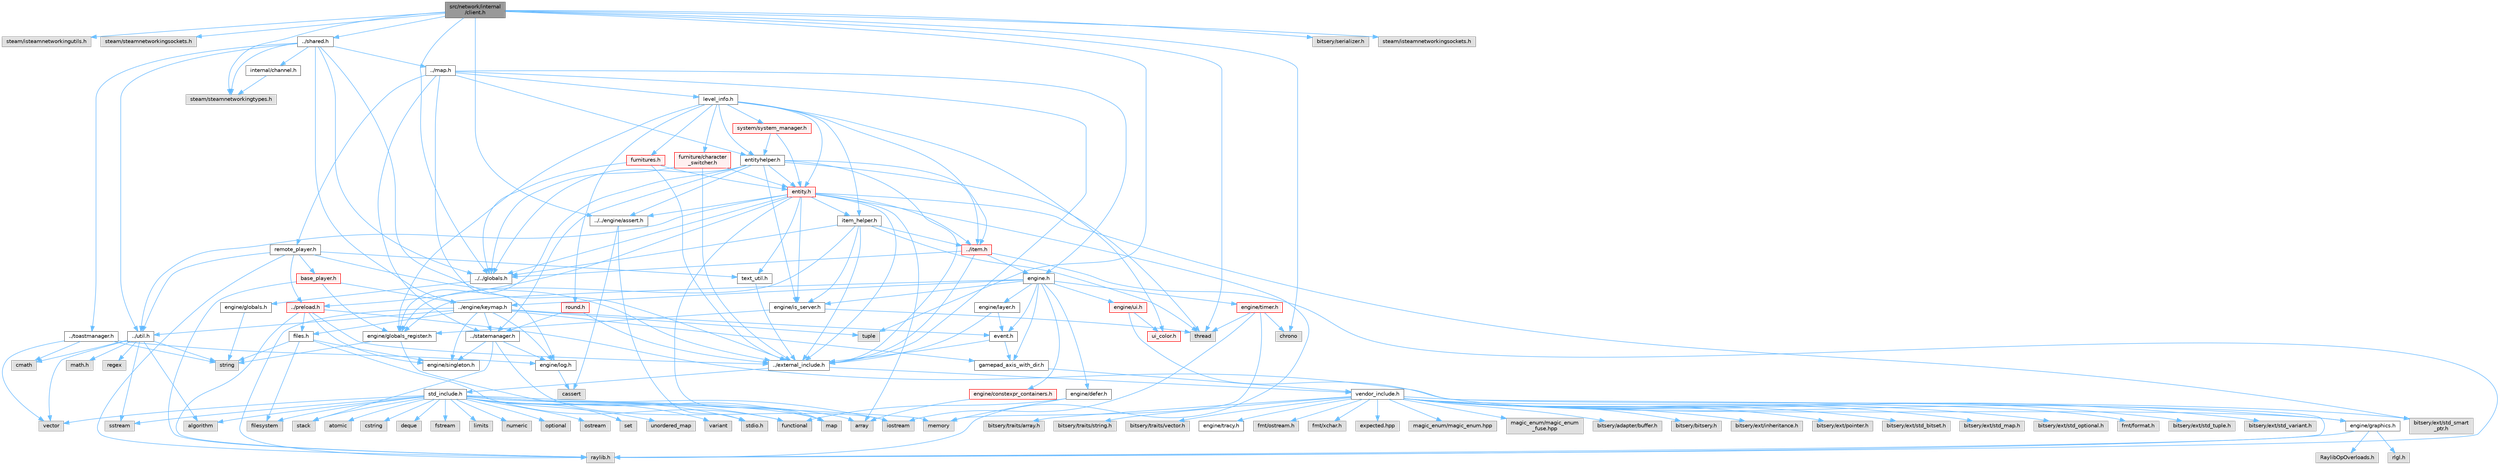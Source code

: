 digraph "src/network/internal/client.h"
{
 // LATEX_PDF_SIZE
  bgcolor="transparent";
  edge [fontname=Helvetica,fontsize=10,labelfontname=Helvetica,labelfontsize=10];
  node [fontname=Helvetica,fontsize=10,shape=box,height=0.2,width=0.4];
  Node1 [label="src/network/internal\l/client.h",height=0.2,width=0.4,color="gray40", fillcolor="grey60", style="filled", fontcolor="black",tooltip=" "];
  Node1 -> Node2 [color="steelblue1",style="solid"];
  Node2 [label="steam/isteamnetworkingutils.h",height=0.2,width=0.4,color="grey60", fillcolor="#E0E0E0", style="filled",tooltip=" "];
  Node1 -> Node3 [color="steelblue1",style="solid"];
  Node3 [label="steam/steamnetworkingsockets.h",height=0.2,width=0.4,color="grey60", fillcolor="#E0E0E0", style="filled",tooltip=" "];
  Node1 -> Node4 [color="steelblue1",style="solid"];
  Node4 [label="steam/steamnetworkingtypes.h",height=0.2,width=0.4,color="grey60", fillcolor="#E0E0E0", style="filled",tooltip=" "];
  Node1 -> Node5 [color="steelblue1",style="solid"];
  Node5 [label="chrono",height=0.2,width=0.4,color="grey60", fillcolor="#E0E0E0", style="filled",tooltip=" "];
  Node1 -> Node6 [color="steelblue1",style="solid"];
  Node6 [label="thread",height=0.2,width=0.4,color="grey60", fillcolor="#E0E0E0", style="filled",tooltip=" "];
  Node1 -> Node7 [color="steelblue1",style="solid"];
  Node7 [label="tuple",height=0.2,width=0.4,color="grey60", fillcolor="#E0E0E0", style="filled",tooltip=" "];
  Node1 -> Node8 [color="steelblue1",style="solid"];
  Node8 [label="../../engine/assert.h",height=0.2,width=0.4,color="grey40", fillcolor="white", style="filled",URL="$dc/da7/assert_8h.html",tooltip=" "];
  Node8 -> Node9 [color="steelblue1",style="solid"];
  Node9 [label="stdio.h",height=0.2,width=0.4,color="grey60", fillcolor="#E0E0E0", style="filled",tooltip=" "];
  Node8 -> Node10 [color="steelblue1",style="solid"];
  Node10 [label="cassert",height=0.2,width=0.4,color="grey60", fillcolor="#E0E0E0", style="filled",tooltip=" "];
  Node1 -> Node11 [color="steelblue1",style="solid"];
  Node11 [label="../../globals.h",height=0.2,width=0.4,color="grey40", fillcolor="white", style="filled",URL="$d5/d87/globals_8h.html",tooltip=" "];
  Node11 -> Node12 [color="steelblue1",style="solid"];
  Node12 [label="engine/globals.h",height=0.2,width=0.4,color="grey40", fillcolor="white", style="filled",URL="$d4/df4/engine_2globals_8h.html",tooltip=" "];
  Node12 -> Node13 [color="steelblue1",style="solid"];
  Node13 [label="string",height=0.2,width=0.4,color="grey60", fillcolor="#E0E0E0", style="filled",tooltip=" "];
  Node1 -> Node14 [color="steelblue1",style="solid"];
  Node14 [label="../shared.h",height=0.2,width=0.4,color="grey40", fillcolor="white", style="filled",URL="$da/db4/shared_8h.html",tooltip=" "];
  Node14 -> Node15 [color="steelblue1",style="solid"];
  Node15 [label="../external_include.h",height=0.2,width=0.4,color="grey40", fillcolor="white", style="filled",URL="$d7/daf/external__include_8h.html",tooltip=" "];
  Node15 -> Node16 [color="steelblue1",style="solid"];
  Node16 [label="std_include.h",height=0.2,width=0.4,color="grey40", fillcolor="white", style="filled",URL="$d4/dae/std__include_8h.html",tooltip=" "];
  Node16 -> Node9 [color="steelblue1",style="solid"];
  Node16 -> Node17 [color="steelblue1",style="solid"];
  Node17 [label="algorithm",height=0.2,width=0.4,color="grey60", fillcolor="#E0E0E0", style="filled",tooltip=" "];
  Node16 -> Node18 [color="steelblue1",style="solid"];
  Node18 [label="array",height=0.2,width=0.4,color="grey60", fillcolor="#E0E0E0", style="filled",tooltip=" "];
  Node16 -> Node19 [color="steelblue1",style="solid"];
  Node19 [label="atomic",height=0.2,width=0.4,color="grey60", fillcolor="#E0E0E0", style="filled",tooltip=" "];
  Node16 -> Node20 [color="steelblue1",style="solid"];
  Node20 [label="cstring",height=0.2,width=0.4,color="grey60", fillcolor="#E0E0E0", style="filled",tooltip=" "];
  Node16 -> Node21 [color="steelblue1",style="solid"];
  Node21 [label="deque",height=0.2,width=0.4,color="grey60", fillcolor="#E0E0E0", style="filled",tooltip=" "];
  Node16 -> Node22 [color="steelblue1",style="solid"];
  Node22 [label="filesystem",height=0.2,width=0.4,color="grey60", fillcolor="#E0E0E0", style="filled",tooltip=" "];
  Node16 -> Node23 [color="steelblue1",style="solid"];
  Node23 [label="fstream",height=0.2,width=0.4,color="grey60", fillcolor="#E0E0E0", style="filled",tooltip=" "];
  Node16 -> Node24 [color="steelblue1",style="solid"];
  Node24 [label="functional",height=0.2,width=0.4,color="grey60", fillcolor="#E0E0E0", style="filled",tooltip=" "];
  Node16 -> Node25 [color="steelblue1",style="solid"];
  Node25 [label="iostream",height=0.2,width=0.4,color="grey60", fillcolor="#E0E0E0", style="filled",tooltip=" "];
  Node16 -> Node26 [color="steelblue1",style="solid"];
  Node26 [label="limits",height=0.2,width=0.4,color="grey60", fillcolor="#E0E0E0", style="filled",tooltip=" "];
  Node16 -> Node27 [color="steelblue1",style="solid"];
  Node27 [label="map",height=0.2,width=0.4,color="grey60", fillcolor="#E0E0E0", style="filled",tooltip=" "];
  Node16 -> Node28 [color="steelblue1",style="solid"];
  Node28 [label="memory",height=0.2,width=0.4,color="grey60", fillcolor="#E0E0E0", style="filled",tooltip=" "];
  Node16 -> Node29 [color="steelblue1",style="solid"];
  Node29 [label="numeric",height=0.2,width=0.4,color="grey60", fillcolor="#E0E0E0", style="filled",tooltip=" "];
  Node16 -> Node30 [color="steelblue1",style="solid"];
  Node30 [label="optional",height=0.2,width=0.4,color="grey60", fillcolor="#E0E0E0", style="filled",tooltip=" "];
  Node16 -> Node31 [color="steelblue1",style="solid"];
  Node31 [label="ostream",height=0.2,width=0.4,color="grey60", fillcolor="#E0E0E0", style="filled",tooltip=" "];
  Node16 -> Node32 [color="steelblue1",style="solid"];
  Node32 [label="set",height=0.2,width=0.4,color="grey60", fillcolor="#E0E0E0", style="filled",tooltip=" "];
  Node16 -> Node33 [color="steelblue1",style="solid"];
  Node33 [label="sstream",height=0.2,width=0.4,color="grey60", fillcolor="#E0E0E0", style="filled",tooltip=" "];
  Node16 -> Node34 [color="steelblue1",style="solid"];
  Node34 [label="stack",height=0.2,width=0.4,color="grey60", fillcolor="#E0E0E0", style="filled",tooltip=" "];
  Node16 -> Node35 [color="steelblue1",style="solid"];
  Node35 [label="unordered_map",height=0.2,width=0.4,color="grey60", fillcolor="#E0E0E0", style="filled",tooltip=" "];
  Node16 -> Node36 [color="steelblue1",style="solid"];
  Node36 [label="variant",height=0.2,width=0.4,color="grey60", fillcolor="#E0E0E0", style="filled",tooltip=" "];
  Node16 -> Node37 [color="steelblue1",style="solid"];
  Node37 [label="vector",height=0.2,width=0.4,color="grey60", fillcolor="#E0E0E0", style="filled",tooltip=" "];
  Node15 -> Node38 [color="steelblue1",style="solid"];
  Node38 [label="vendor_include.h",height=0.2,width=0.4,color="grey40", fillcolor="white", style="filled",URL="$d6/dba/vendor__include_8h.html",tooltip=" "];
  Node38 -> Node39 [color="steelblue1",style="solid"];
  Node39 [label="engine/graphics.h",height=0.2,width=0.4,color="grey40", fillcolor="white", style="filled",URL="$d7/d04/graphics_8h.html",tooltip=" "];
  Node39 -> Node40 [color="steelblue1",style="solid"];
  Node40 [label="raylib.h",height=0.2,width=0.4,color="grey60", fillcolor="#E0E0E0", style="filled",tooltip=" "];
  Node39 -> Node41 [color="steelblue1",style="solid"];
  Node41 [label="rlgl.h",height=0.2,width=0.4,color="grey60", fillcolor="#E0E0E0", style="filled",tooltip=" "];
  Node39 -> Node42 [color="steelblue1",style="solid"];
  Node42 [label="RaylibOpOverloads.h",height=0.2,width=0.4,color="grey60", fillcolor="#E0E0E0", style="filled",tooltip=" "];
  Node38 -> Node43 [color="steelblue1",style="solid"];
  Node43 [label="fmt/format.h",height=0.2,width=0.4,color="grey60", fillcolor="#E0E0E0", style="filled",tooltip=" "];
  Node38 -> Node44 [color="steelblue1",style="solid"];
  Node44 [label="fmt/ostream.h",height=0.2,width=0.4,color="grey60", fillcolor="#E0E0E0", style="filled",tooltip=" "];
  Node38 -> Node45 [color="steelblue1",style="solid"];
  Node45 [label="fmt/xchar.h",height=0.2,width=0.4,color="grey60", fillcolor="#E0E0E0", style="filled",tooltip=" "];
  Node38 -> Node46 [color="steelblue1",style="solid"];
  Node46 [label="expected.hpp",height=0.2,width=0.4,color="grey60", fillcolor="#E0E0E0", style="filled",tooltip=" "];
  Node38 -> Node47 [color="steelblue1",style="solid"];
  Node47 [label="magic_enum/magic_enum.hpp",height=0.2,width=0.4,color="grey60", fillcolor="#E0E0E0", style="filled",tooltip=" "];
  Node38 -> Node48 [color="steelblue1",style="solid"];
  Node48 [label="magic_enum/magic_enum\l_fuse.hpp",height=0.2,width=0.4,color="grey60", fillcolor="#E0E0E0", style="filled",tooltip=" "];
  Node38 -> Node49 [color="steelblue1",style="solid"];
  Node49 [label="bitsery/adapter/buffer.h",height=0.2,width=0.4,color="grey60", fillcolor="#E0E0E0", style="filled",tooltip=" "];
  Node38 -> Node50 [color="steelblue1",style="solid"];
  Node50 [label="bitsery/bitsery.h",height=0.2,width=0.4,color="grey60", fillcolor="#E0E0E0", style="filled",tooltip=" "];
  Node38 -> Node51 [color="steelblue1",style="solid"];
  Node51 [label="bitsery/ext/inheritance.h",height=0.2,width=0.4,color="grey60", fillcolor="#E0E0E0", style="filled",tooltip=" "];
  Node38 -> Node52 [color="steelblue1",style="solid"];
  Node52 [label="bitsery/ext/pointer.h",height=0.2,width=0.4,color="grey60", fillcolor="#E0E0E0", style="filled",tooltip=" "];
  Node38 -> Node53 [color="steelblue1",style="solid"];
  Node53 [label="bitsery/ext/std_bitset.h",height=0.2,width=0.4,color="grey60", fillcolor="#E0E0E0", style="filled",tooltip=" "];
  Node38 -> Node54 [color="steelblue1",style="solid"];
  Node54 [label="bitsery/ext/std_map.h",height=0.2,width=0.4,color="grey60", fillcolor="#E0E0E0", style="filled",tooltip=" "];
  Node38 -> Node55 [color="steelblue1",style="solid"];
  Node55 [label="bitsery/ext/std_optional.h",height=0.2,width=0.4,color="grey60", fillcolor="#E0E0E0", style="filled",tooltip=" "];
  Node38 -> Node56 [color="steelblue1",style="solid"];
  Node56 [label="bitsery/ext/std_smart\l_ptr.h",height=0.2,width=0.4,color="grey60", fillcolor="#E0E0E0", style="filled",tooltip=" "];
  Node38 -> Node57 [color="steelblue1",style="solid"];
  Node57 [label="bitsery/ext/std_tuple.h",height=0.2,width=0.4,color="grey60", fillcolor="#E0E0E0", style="filled",tooltip=" "];
  Node38 -> Node58 [color="steelblue1",style="solid"];
  Node58 [label="bitsery/ext/std_variant.h",height=0.2,width=0.4,color="grey60", fillcolor="#E0E0E0", style="filled",tooltip=" "];
  Node38 -> Node59 [color="steelblue1",style="solid"];
  Node59 [label="bitsery/traits/array.h",height=0.2,width=0.4,color="grey60", fillcolor="#E0E0E0", style="filled",tooltip=" "];
  Node38 -> Node60 [color="steelblue1",style="solid"];
  Node60 [label="bitsery/traits/string.h",height=0.2,width=0.4,color="grey60", fillcolor="#E0E0E0", style="filled",tooltip=" "];
  Node38 -> Node61 [color="steelblue1",style="solid"];
  Node61 [label="bitsery/traits/vector.h",height=0.2,width=0.4,color="grey60", fillcolor="#E0E0E0", style="filled",tooltip=" "];
  Node38 -> Node62 [color="steelblue1",style="solid"];
  Node62 [label="engine/tracy.h",height=0.2,width=0.4,color="grey40", fillcolor="white", style="filled",URL="$d6/d15/tracy_8h.html",tooltip=" "];
  Node14 -> Node63 [color="steelblue1",style="solid"];
  Node63 [label="../engine/keymap.h",height=0.2,width=0.4,color="grey40", fillcolor="white", style="filled",URL="$da/d9a/keymap_8h.html",tooltip=" "];
  Node63 -> Node7 [color="steelblue1",style="solid"];
  Node63 -> Node40 [color="steelblue1",style="solid"];
  Node63 -> Node64 [color="steelblue1",style="solid"];
  Node64 [label="../statemanager.h",height=0.2,width=0.4,color="grey40", fillcolor="white", style="filled",URL="$d2/d5f/statemanager_8h.html",tooltip=" "];
  Node64 -> Node25 [color="steelblue1",style="solid"];
  Node64 -> Node34 [color="steelblue1",style="solid"];
  Node64 -> Node65 [color="steelblue1",style="solid"];
  Node65 [label="engine/log.h",height=0.2,width=0.4,color="grey40", fillcolor="white", style="filled",URL="$d7/d7f/log_8h.html",tooltip=" "];
  Node65 -> Node10 [color="steelblue1",style="solid"];
  Node64 -> Node66 [color="steelblue1",style="solid"];
  Node66 [label="engine/singleton.h",height=0.2,width=0.4,color="grey40", fillcolor="white", style="filled",URL="$d4/d0b/singleton_8h.html",tooltip=" "];
  Node63 -> Node67 [color="steelblue1",style="solid"];
  Node67 [label="../util.h",height=0.2,width=0.4,color="grey40", fillcolor="white", style="filled",URL="$d8/d3c/util_8h.html",tooltip=" "];
  Node67 -> Node68 [color="steelblue1",style="solid"];
  Node68 [label="math.h",height=0.2,width=0.4,color="grey60", fillcolor="#E0E0E0", style="filled",tooltip=" "];
  Node67 -> Node17 [color="steelblue1",style="solid"];
  Node67 -> Node69 [color="steelblue1",style="solid"];
  Node69 [label="cmath",height=0.2,width=0.4,color="grey60", fillcolor="#E0E0E0", style="filled",tooltip=" "];
  Node67 -> Node70 [color="steelblue1",style="solid"];
  Node70 [label="regex",height=0.2,width=0.4,color="grey60", fillcolor="#E0E0E0", style="filled",tooltip=" "];
  Node67 -> Node33 [color="steelblue1",style="solid"];
  Node67 -> Node13 [color="steelblue1",style="solid"];
  Node67 -> Node37 [color="steelblue1",style="solid"];
  Node63 -> Node71 [color="steelblue1",style="solid"];
  Node71 [label="files.h",height=0.2,width=0.4,color="grey40", fillcolor="white", style="filled",URL="$dd/d20/files_8h.html",tooltip=" "];
  Node71 -> Node22 [color="steelblue1",style="solid"];
  Node71 -> Node24 [color="steelblue1",style="solid"];
  Node71 -> Node13 [color="steelblue1",style="solid"];
  Node71 -> Node66 [color="steelblue1",style="solid"];
  Node63 -> Node72 [color="steelblue1",style="solid"];
  Node72 [label="event.h",height=0.2,width=0.4,color="grey40", fillcolor="white", style="filled",URL="$dd/d20/event_8h.html",tooltip=" "];
  Node72 -> Node15 [color="steelblue1",style="solid"];
  Node72 -> Node73 [color="steelblue1",style="solid"];
  Node73 [label="gamepad_axis_with_dir.h",height=0.2,width=0.4,color="grey40", fillcolor="white", style="filled",URL="$db/d29/gamepad__axis__with__dir_8h.html",tooltip=" "];
  Node73 -> Node38 [color="steelblue1",style="solid"];
  Node63 -> Node73 [color="steelblue1",style="solid"];
  Node63 -> Node65 [color="steelblue1",style="solid"];
  Node63 -> Node66 [color="steelblue1",style="solid"];
  Node14 -> Node11 [color="steelblue1",style="solid"];
  Node14 -> Node74 [color="steelblue1",style="solid"];
  Node74 [label="../map.h",height=0.2,width=0.4,color="grey40", fillcolor="white", style="filled",URL="$dc/db7/map_8h.html",tooltip=" "];
  Node74 -> Node75 [color="steelblue1",style="solid"];
  Node75 [label="engine.h",height=0.2,width=0.4,color="grey40", fillcolor="white", style="filled",URL="$d1/d55/engine_8h.html",tooltip=" "];
  Node75 -> Node76 [color="steelblue1",style="solid"];
  Node76 [label="engine/constexpr_containers.h",height=0.2,width=0.4,color="red", fillcolor="#FFF0F0", style="filled",URL="$d3/dc4/constexpr__containers_8h.html",tooltip=" "];
  Node76 -> Node18 [color="steelblue1",style="solid"];
  Node75 -> Node79 [color="steelblue1",style="solid"];
  Node79 [label="engine/defer.h",height=0.2,width=0.4,color="grey40", fillcolor="white", style="filled",URL="$db/df4/defer_8h.html",tooltip=" "];
  Node79 -> Node24 [color="steelblue1",style="solid"];
  Node79 -> Node28 [color="steelblue1",style="solid"];
  Node75 -> Node72 [color="steelblue1",style="solid"];
  Node75 -> Node73 [color="steelblue1",style="solid"];
  Node75 -> Node80 [color="steelblue1",style="solid"];
  Node80 [label="engine/globals_register.h",height=0.2,width=0.4,color="grey40", fillcolor="white", style="filled",URL="$db/da1/globals__register_8h.html",tooltip=" "];
  Node80 -> Node27 [color="steelblue1",style="solid"];
  Node80 -> Node13 [color="steelblue1",style="solid"];
  Node75 -> Node81 [color="steelblue1",style="solid"];
  Node81 [label="engine/is_server.h",height=0.2,width=0.4,color="grey40", fillcolor="white", style="filled",URL="$d6/db9/is__server_8h.html",tooltip=" "];
  Node81 -> Node6 [color="steelblue1",style="solid"];
  Node81 -> Node80 [color="steelblue1",style="solid"];
  Node75 -> Node63 [color="steelblue1",style="solid"];
  Node75 -> Node82 [color="steelblue1",style="solid"];
  Node82 [label="engine/layer.h",height=0.2,width=0.4,color="grey40", fillcolor="white", style="filled",URL="$d3/d3b/layer_8h.html",tooltip=" "];
  Node82 -> Node15 [color="steelblue1",style="solid"];
  Node82 -> Node72 [color="steelblue1",style="solid"];
  Node75 -> Node83 [color="steelblue1",style="solid"];
  Node83 [label="engine/timer.h",height=0.2,width=0.4,color="red", fillcolor="#FFF0F0", style="filled",URL="$d5/dd0/timer_8h.html",tooltip=" "];
  Node83 -> Node5 [color="steelblue1",style="solid"];
  Node83 -> Node25 [color="steelblue1",style="solid"];
  Node83 -> Node28 [color="steelblue1",style="solid"];
  Node83 -> Node6 [color="steelblue1",style="solid"];
  Node75 -> Node86 [color="steelblue1",style="solid"];
  Node86 [label="engine/ui.h",height=0.2,width=0.4,color="red", fillcolor="#FFF0F0", style="filled",URL="$d9/d3b/ui_8h.html",tooltip=" "];
  Node86 -> Node40 [color="steelblue1",style="solid"];
  Node86 -> Node91 [color="steelblue1",style="solid"];
  Node91 [label="ui_color.h",height=0.2,width=0.4,color="red", fillcolor="#FFF0F0", style="filled",URL="$db/d82/ui__color_8h.html",tooltip=" "];
  Node74 -> Node65 [color="steelblue1",style="solid"];
  Node74 -> Node15 [color="steelblue1",style="solid"];
  Node74 -> Node108 [color="steelblue1",style="solid"];
  Node108 [label="entityhelper.h",height=0.2,width=0.4,color="grey40", fillcolor="white", style="filled",URL="$d9/d3c/entityhelper_8h.html",tooltip=" "];
  Node108 -> Node6 [color="steelblue1",style="solid"];
  Node108 -> Node8 [color="steelblue1",style="solid"];
  Node108 -> Node15 [color="steelblue1",style="solid"];
  Node108 -> Node80 [color="steelblue1",style="solid"];
  Node108 -> Node81 [color="steelblue1",style="solid"];
  Node108 -> Node11 [color="steelblue1",style="solid"];
  Node108 -> Node109 [color="steelblue1",style="solid"];
  Node109 [label="entity.h",height=0.2,width=0.4,color="red", fillcolor="#FFF0F0", style="filled",URL="$d8/d83/entity_8h.html",tooltip=" "];
  Node109 -> Node56 [color="steelblue1",style="solid"];
  Node109 -> Node8 [color="steelblue1",style="solid"];
  Node109 -> Node15 [color="steelblue1",style="solid"];
  Node109 -> Node18 [color="steelblue1",style="solid"];
  Node109 -> Node27 [color="steelblue1",style="solid"];
  Node109 -> Node81 [color="steelblue1",style="solid"];
  Node109 -> Node11 [color="steelblue1",style="solid"];
  Node109 -> Node113 [color="steelblue1",style="solid"];
  Node113 [label="../item.h",height=0.2,width=0.4,color="red", fillcolor="#FFF0F0", style="filled",URL="$df/d1f/item_8h.html",tooltip=" "];
  Node113 -> Node15 [color="steelblue1",style="solid"];
  Node113 -> Node75 [color="steelblue1",style="solid"];
  Node113 -> Node11 [color="steelblue1",style="solid"];
  Node113 -> Node40 [color="steelblue1",style="solid"];
  Node109 -> Node122 [color="steelblue1",style="solid"];
  Node122 [label="item_helper.h",height=0.2,width=0.4,color="grey40", fillcolor="white", style="filled",URL="$d0/d4e/item__helper_8h.html",tooltip=" "];
  Node122 -> Node6 [color="steelblue1",style="solid"];
  Node122 -> Node15 [color="steelblue1",style="solid"];
  Node122 -> Node80 [color="steelblue1",style="solid"];
  Node122 -> Node81 [color="steelblue1",style="solid"];
  Node122 -> Node11 [color="steelblue1",style="solid"];
  Node122 -> Node113 [color="steelblue1",style="solid"];
  Node109 -> Node94 [color="steelblue1",style="solid"];
  Node94 [label="../preload.h",height=0.2,width=0.4,color="red", fillcolor="#FFF0F0", style="filled",URL="$d5/d34/preload_8h.html",tooltip=" "];
  Node94 -> Node15 [color="steelblue1",style="solid"];
  Node94 -> Node39 [color="steelblue1",style="solid"];
  Node94 -> Node66 [color="steelblue1",style="solid"];
  Node94 -> Node40 [color="steelblue1",style="solid"];
  Node94 -> Node71 [color="steelblue1",style="solid"];
  Node109 -> Node40 [color="steelblue1",style="solid"];
  Node109 -> Node120 [color="steelblue1",style="solid"];
  Node120 [label="text_util.h",height=0.2,width=0.4,color="grey40", fillcolor="white", style="filled",URL="$d4/d78/text__util_8h.html",tooltip=" "];
  Node120 -> Node15 [color="steelblue1",style="solid"];
  Node109 -> Node67 [color="steelblue1",style="solid"];
  Node108 -> Node113 [color="steelblue1",style="solid"];
  Node108 -> Node64 [color="steelblue1",style="solid"];
  Node74 -> Node124 [color="steelblue1",style="solid"];
  Node124 [label="level_info.h",height=0.2,width=0.4,color="grey40", fillcolor="white", style="filled",URL="$d0/d49/level__info_8h.html",tooltip=" "];
  Node124 -> Node80 [color="steelblue1",style="solid"];
  Node124 -> Node91 [color="steelblue1",style="solid"];
  Node124 -> Node109 [color="steelblue1",style="solid"];
  Node124 -> Node108 [color="steelblue1",style="solid"];
  Node124 -> Node125 [color="steelblue1",style="solid"];
  Node125 [label="furniture/character\l_switcher.h",height=0.2,width=0.4,color="red", fillcolor="#FFF0F0", style="filled",URL="$df/d3e/character__switcher_8h.html",tooltip=" "];
  Node125 -> Node15 [color="steelblue1",style="solid"];
  Node125 -> Node109 [color="steelblue1",style="solid"];
  Node125 -> Node11 [color="steelblue1",style="solid"];
  Node124 -> Node131 [color="steelblue1",style="solid"];
  Node131 [label="furnitures.h",height=0.2,width=0.4,color="red", fillcolor="#FFF0F0", style="filled",URL="$d7/d84/furnitures_8h.html",tooltip=" "];
  Node131 -> Node109 [color="steelblue1",style="solid"];
  Node131 -> Node15 [color="steelblue1",style="solid"];
  Node131 -> Node11 [color="steelblue1",style="solid"];
  Node124 -> Node113 [color="steelblue1",style="solid"];
  Node124 -> Node122 [color="steelblue1",style="solid"];
  Node124 -> Node151 [color="steelblue1",style="solid"];
  Node151 [label="round.h",height=0.2,width=0.4,color="red", fillcolor="#FFF0F0", style="filled",URL="$d1/d71/round_8h.html",tooltip=" "];
  Node151 -> Node15 [color="steelblue1",style="solid"];
  Node151 -> Node64 [color="steelblue1",style="solid"];
  Node124 -> Node152 [color="steelblue1",style="solid"];
  Node152 [label="system/system_manager.h",height=0.2,width=0.4,color="red", fillcolor="#FFF0F0", style="filled",URL="$df/dbe/system__manager_8h.html",tooltip=" "];
  Node152 -> Node109 [color="steelblue1",style="solid"];
  Node152 -> Node108 [color="steelblue1",style="solid"];
  Node74 -> Node154 [color="steelblue1",style="solid"];
  Node154 [label="remote_player.h",height=0.2,width=0.4,color="grey40", fillcolor="white", style="filled",URL="$d2/d24/remote__player_8h.html",tooltip=" "];
  Node154 -> Node15 [color="steelblue1",style="solid"];
  Node154 -> Node40 [color="steelblue1",style="solid"];
  Node154 -> Node120 [color="steelblue1",style="solid"];
  Node154 -> Node67 [color="steelblue1",style="solid"];
  Node154 -> Node143 [color="steelblue1",style="solid"];
  Node143 [label="base_player.h",height=0.2,width=0.4,color="red", fillcolor="#FFF0F0", style="filled",URL="$d7/dc6/base__player_8h.html",tooltip=" "];
  Node143 -> Node40 [color="steelblue1",style="solid"];
  Node143 -> Node80 [color="steelblue1",style="solid"];
  Node143 -> Node63 [color="steelblue1",style="solid"];
  Node154 -> Node94 [color="steelblue1",style="solid"];
  Node74 -> Node64 [color="steelblue1",style="solid"];
  Node14 -> Node155 [color="steelblue1",style="solid"];
  Node155 [label="../toastmanager.h",height=0.2,width=0.4,color="grey40", fillcolor="white", style="filled",URL="$d9/d60/toastmanager_8h.html",tooltip=" "];
  Node155 -> Node69 [color="steelblue1",style="solid"];
  Node155 -> Node13 [color="steelblue1",style="solid"];
  Node155 -> Node37 [color="steelblue1",style="solid"];
  Node155 -> Node65 [color="steelblue1",style="solid"];
  Node14 -> Node67 [color="steelblue1",style="solid"];
  Node14 -> Node156 [color="steelblue1",style="solid"];
  Node156 [label="internal/channel.h",height=0.2,width=0.4,color="grey40", fillcolor="white", style="filled",URL="$d5/d7b/channel_8h.html",tooltip=" "];
  Node156 -> Node4 [color="steelblue1",style="solid"];
  Node14 -> Node4 [color="steelblue1",style="solid"];
  Node1 -> Node157 [color="steelblue1",style="solid"];
  Node157 [label="bitsery/serializer.h",height=0.2,width=0.4,color="grey60", fillcolor="#E0E0E0", style="filled",tooltip=" "];
  Node1 -> Node158 [color="steelblue1",style="solid"];
  Node158 [label="steam/isteamnetworkingsockets.h",height=0.2,width=0.4,color="grey60", fillcolor="#E0E0E0", style="filled",tooltip=" "];
}
